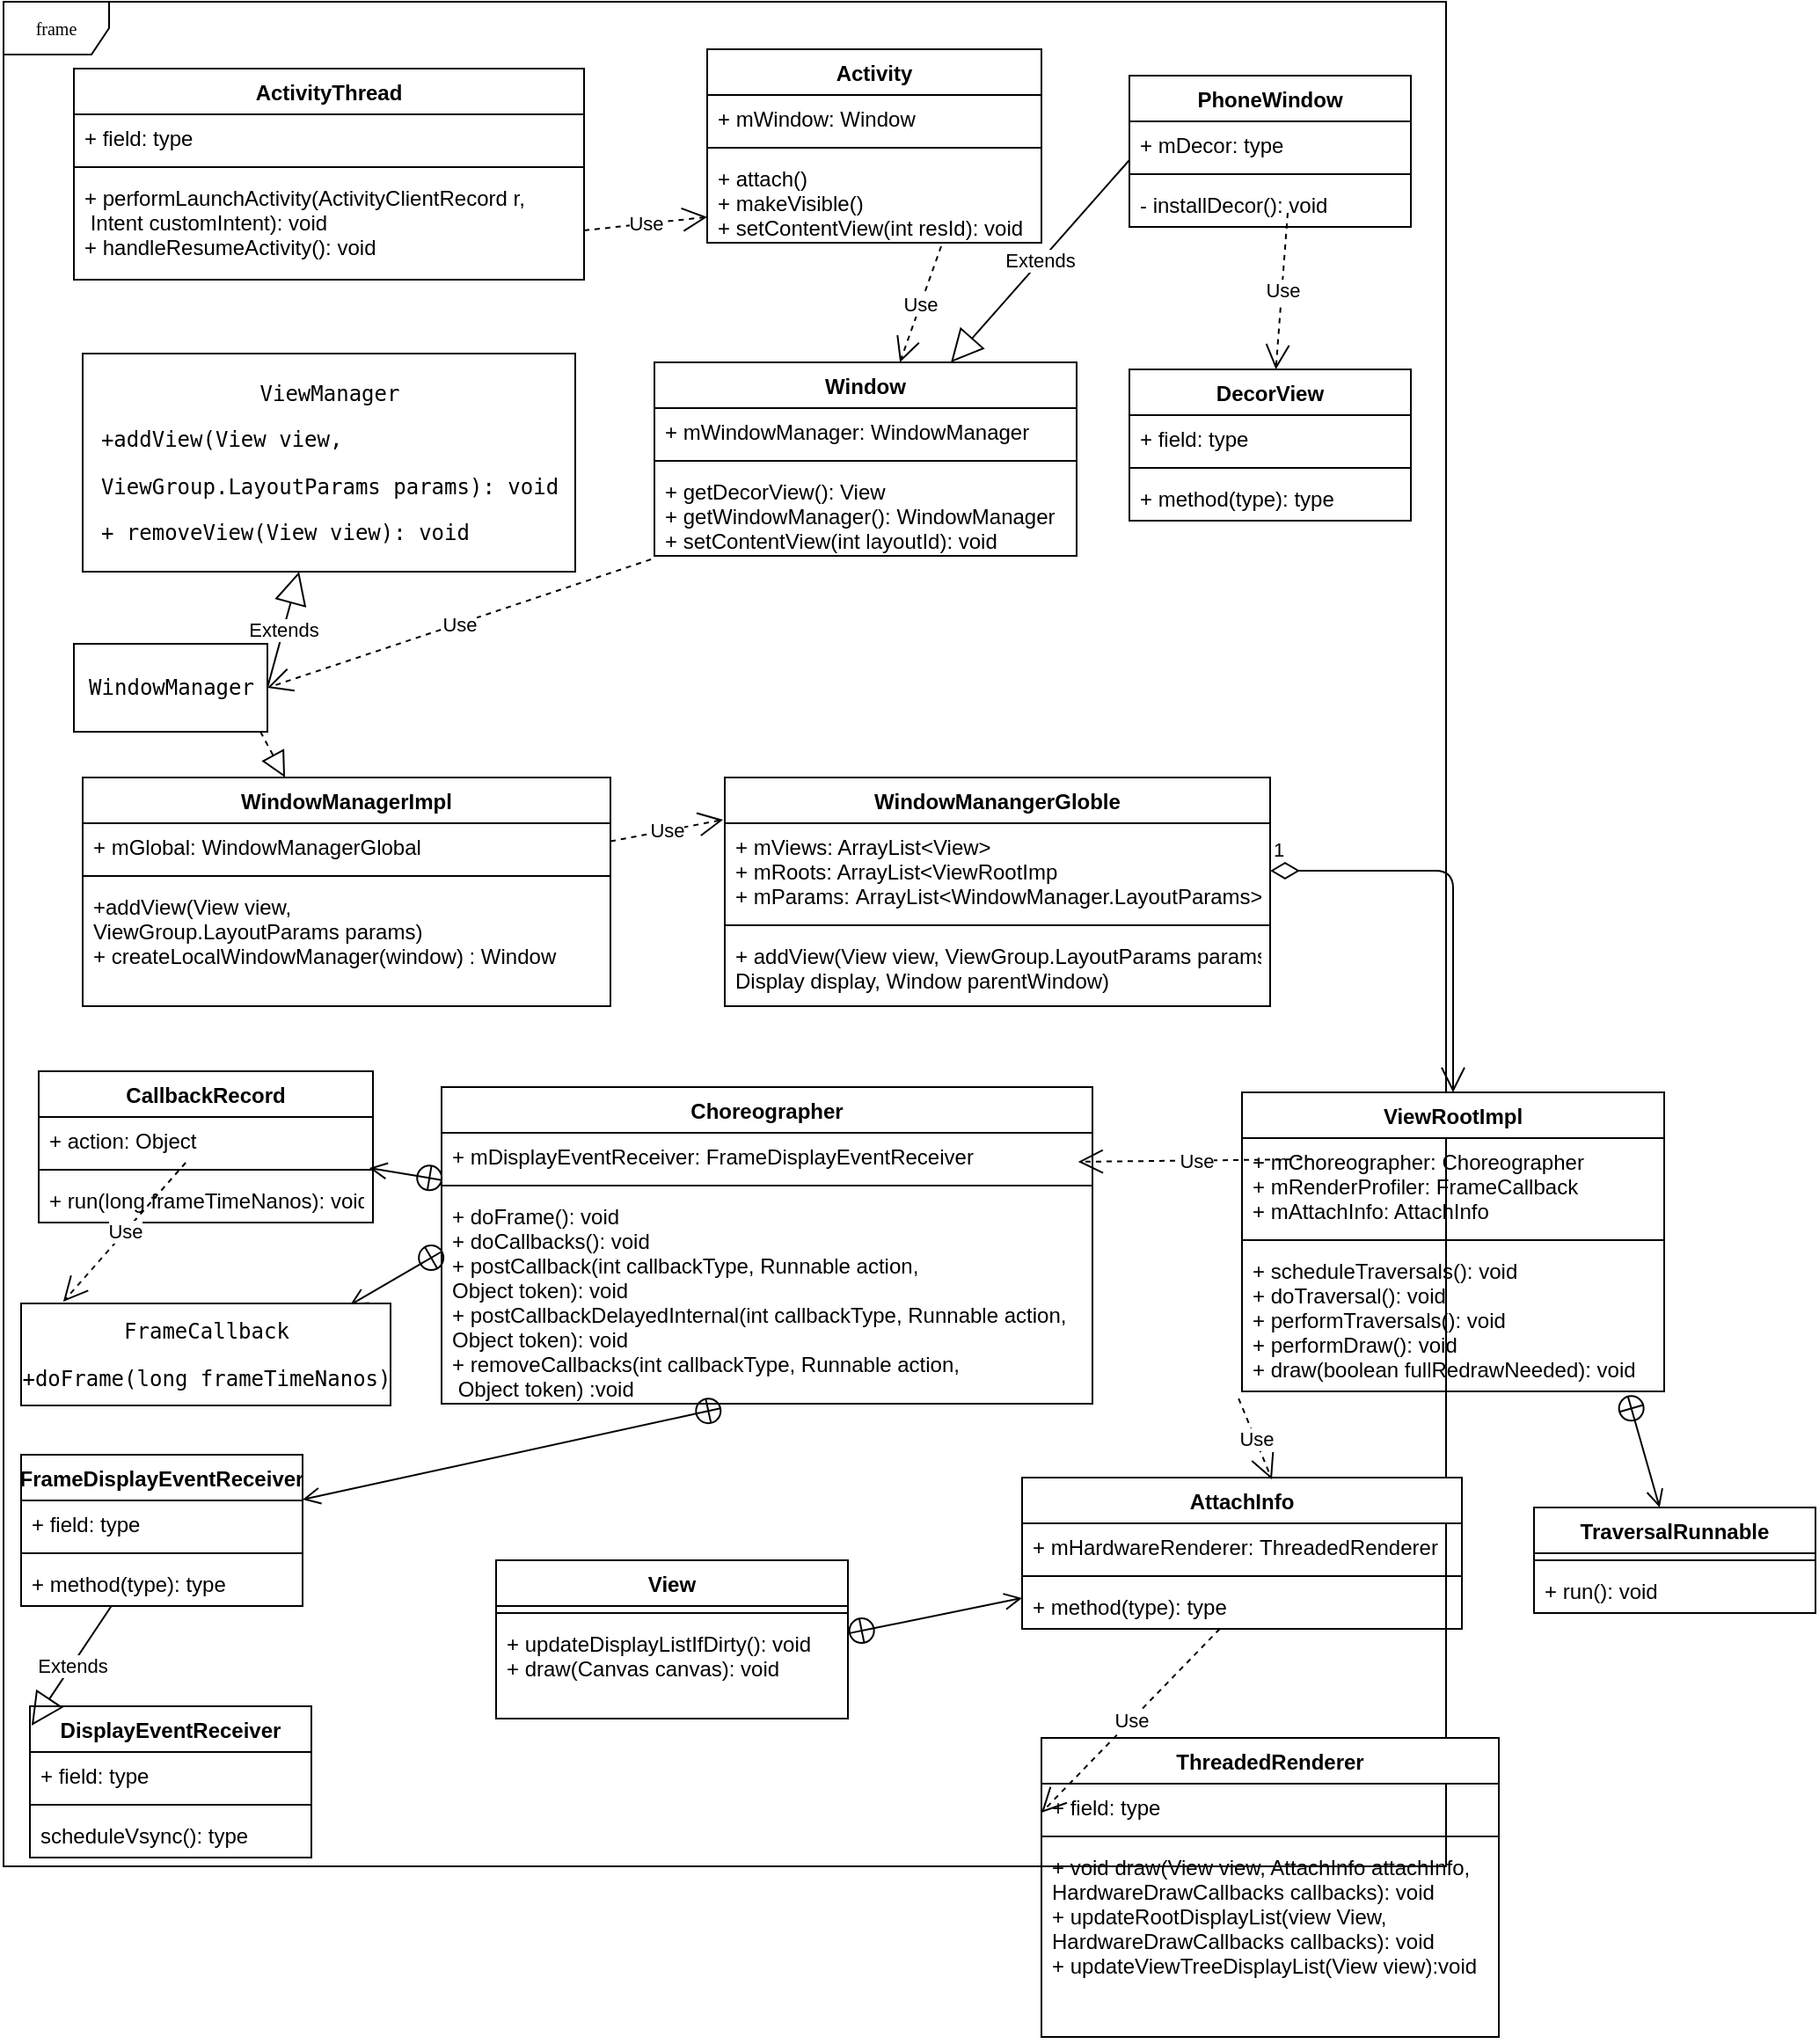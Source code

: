 <mxfile version="10.7.7" type="device"><diagram name="Page-1" id="c4acf3e9-155e-7222-9cf6-157b1a14988f"><mxGraphModel dx="1074" dy="840" grid="1" gridSize="10" guides="1" tooltips="1" connect="1" arrows="1" fold="1" page="1" pageScale="1" pageWidth="850" pageHeight="1100" background="#ffffff" math="0" shadow="0"><root><mxCell id="0"/><mxCell id="1" parent="0"/><mxCell id="17acba5748e5396b-1" value="frame" style="shape=umlFrame;whiteSpace=wrap;html=1;rounded=0;shadow=0;comic=0;labelBackgroundColor=none;strokeColor=#000000;strokeWidth=1;fillColor=#ffffff;fontFamily=Verdana;fontSize=10;fontColor=#000000;align=center;" parent="1" vertex="1"><mxGeometry x="20" y="20" width="820" height="1060" as="geometry"/></mxCell><mxCell id="SF7Jw3ebHpqlBqLPsPis-1" value="Activity" style="swimlane;fontStyle=1;align=center;verticalAlign=top;childLayout=stackLayout;horizontal=1;startSize=26;horizontalStack=0;resizeParent=1;resizeParentMax=0;resizeLast=0;collapsible=1;marginBottom=0;" vertex="1" parent="1"><mxGeometry x="420" y="47" width="190" height="110" as="geometry"/></mxCell><mxCell id="SF7Jw3ebHpqlBqLPsPis-2" value="+ mWindow: Window &#10;" style="text;strokeColor=none;fillColor=none;align=left;verticalAlign=top;spacingLeft=4;spacingRight=4;overflow=hidden;rotatable=0;points=[[0,0.5],[1,0.5]];portConstraint=eastwest;" vertex="1" parent="SF7Jw3ebHpqlBqLPsPis-1"><mxGeometry y="26" width="190" height="26" as="geometry"/></mxCell><mxCell id="SF7Jw3ebHpqlBqLPsPis-3" value="" style="line;strokeWidth=1;fillColor=none;align=left;verticalAlign=middle;spacingTop=-1;spacingLeft=3;spacingRight=3;rotatable=0;labelPosition=right;points=[];portConstraint=eastwest;" vertex="1" parent="SF7Jw3ebHpqlBqLPsPis-1"><mxGeometry y="52" width="190" height="8" as="geometry"/></mxCell><mxCell id="SF7Jw3ebHpqlBqLPsPis-4" value="+ attach()&#10;+ makeVisible()&#10;+ setContentView(int resId): void&#10;" style="text;strokeColor=none;fillColor=none;align=left;verticalAlign=top;spacingLeft=4;spacingRight=4;overflow=hidden;rotatable=0;points=[[0,0.5],[1,0.5]];portConstraint=eastwest;" vertex="1" parent="SF7Jw3ebHpqlBqLPsPis-1"><mxGeometry y="60" width="190" height="50" as="geometry"/></mxCell><mxCell id="SF7Jw3ebHpqlBqLPsPis-5" value="Window" style="swimlane;fontStyle=1;align=center;verticalAlign=top;childLayout=stackLayout;horizontal=1;startSize=26;horizontalStack=0;resizeParent=1;resizeParentMax=0;resizeLast=0;collapsible=1;marginBottom=0;" vertex="1" parent="1"><mxGeometry x="390" y="225" width="240" height="110" as="geometry"/></mxCell><mxCell id="SF7Jw3ebHpqlBqLPsPis-6" value="+ mWindowManager: WindowManager&#10;" style="text;strokeColor=none;fillColor=none;align=left;verticalAlign=top;spacingLeft=4;spacingRight=4;overflow=hidden;rotatable=0;points=[[0,0.5],[1,0.5]];portConstraint=eastwest;" vertex="1" parent="SF7Jw3ebHpqlBqLPsPis-5"><mxGeometry y="26" width="240" height="26" as="geometry"/></mxCell><mxCell id="SF7Jw3ebHpqlBqLPsPis-7" value="" style="line;strokeWidth=1;fillColor=none;align=left;verticalAlign=middle;spacingTop=-1;spacingLeft=3;spacingRight=3;rotatable=0;labelPosition=right;points=[];portConstraint=eastwest;" vertex="1" parent="SF7Jw3ebHpqlBqLPsPis-5"><mxGeometry y="52" width="240" height="8" as="geometry"/></mxCell><mxCell id="SF7Jw3ebHpqlBqLPsPis-8" value="+ getDecorView(): View&#10;+ getWindowManager(): WindowManager&#10;+ setContentView(int layoutId): void" style="text;strokeColor=none;fillColor=none;align=left;verticalAlign=top;spacingLeft=4;spacingRight=4;overflow=hidden;rotatable=0;points=[[0,0.5],[1,0.5]];portConstraint=eastwest;" vertex="1" parent="SF7Jw3ebHpqlBqLPsPis-5"><mxGeometry y="60" width="240" height="50" as="geometry"/></mxCell><mxCell id="SF7Jw3ebHpqlBqLPsPis-9" value="PhoneWindow&#10;&#10;" style="swimlane;fontStyle=1;align=center;verticalAlign=top;childLayout=stackLayout;horizontal=1;startSize=26;horizontalStack=0;resizeParent=1;resizeParentMax=0;resizeLast=0;collapsible=1;marginBottom=0;" vertex="1" parent="1"><mxGeometry x="660" y="62" width="160" height="86" as="geometry"/></mxCell><mxCell id="SF7Jw3ebHpqlBqLPsPis-10" value="+ mDecor: type&#10;" style="text;strokeColor=none;fillColor=none;align=left;verticalAlign=top;spacingLeft=4;spacingRight=4;overflow=hidden;rotatable=0;points=[[0,0.5],[1,0.5]];portConstraint=eastwest;" vertex="1" parent="SF7Jw3ebHpqlBqLPsPis-9"><mxGeometry y="26" width="160" height="26" as="geometry"/></mxCell><mxCell id="SF7Jw3ebHpqlBqLPsPis-64" value="Extends" style="endArrow=block;endSize=16;endFill=0;html=1;" edge="1" parent="SF7Jw3ebHpqlBqLPsPis-9" target="SF7Jw3ebHpqlBqLPsPis-5"><mxGeometry width="160" relative="1" as="geometry"><mxPoint y="48" as="sourcePoint"/><mxPoint x="160" y="48" as="targetPoint"/></mxGeometry></mxCell><mxCell id="SF7Jw3ebHpqlBqLPsPis-11" value="" style="line;strokeWidth=1;fillColor=none;align=left;verticalAlign=middle;spacingTop=-1;spacingLeft=3;spacingRight=3;rotatable=0;labelPosition=right;points=[];portConstraint=eastwest;" vertex="1" parent="SF7Jw3ebHpqlBqLPsPis-9"><mxGeometry y="52" width="160" height="8" as="geometry"/></mxCell><mxCell id="SF7Jw3ebHpqlBqLPsPis-12" value="- installDecor(): void&#10;" style="text;strokeColor=none;fillColor=none;align=left;verticalAlign=top;spacingLeft=4;spacingRight=4;overflow=hidden;rotatable=0;points=[[0,0.5],[1,0.5]];portConstraint=eastwest;" vertex="1" parent="SF7Jw3ebHpqlBqLPsPis-9"><mxGeometry y="60" width="160" height="26" as="geometry"/></mxCell><mxCell id="SF7Jw3ebHpqlBqLPsPis-70" value="Use" style="endArrow=open;endSize=12;dashed=1;html=1;" edge="1" parent="SF7Jw3ebHpqlBqLPsPis-9" target="SF7Jw3ebHpqlBqLPsPis-13"><mxGeometry width="160" relative="1" as="geometry"><mxPoint x="90" y="78" as="sourcePoint"/><mxPoint x="250" y="78" as="targetPoint"/></mxGeometry></mxCell><mxCell id="SF7Jw3ebHpqlBqLPsPis-13" value="DecorView" style="swimlane;fontStyle=1;align=center;verticalAlign=top;childLayout=stackLayout;horizontal=1;startSize=26;horizontalStack=0;resizeParent=1;resizeParentMax=0;resizeLast=0;collapsible=1;marginBottom=0;" vertex="1" parent="1"><mxGeometry x="660" y="229" width="160" height="86" as="geometry"/></mxCell><mxCell id="SF7Jw3ebHpqlBqLPsPis-14" value="+ field: type" style="text;strokeColor=none;fillColor=none;align=left;verticalAlign=top;spacingLeft=4;spacingRight=4;overflow=hidden;rotatable=0;points=[[0,0.5],[1,0.5]];portConstraint=eastwest;" vertex="1" parent="SF7Jw3ebHpqlBqLPsPis-13"><mxGeometry y="26" width="160" height="26" as="geometry"/></mxCell><mxCell id="SF7Jw3ebHpqlBqLPsPis-15" value="" style="line;strokeWidth=1;fillColor=none;align=left;verticalAlign=middle;spacingTop=-1;spacingLeft=3;spacingRight=3;rotatable=0;labelPosition=right;points=[];portConstraint=eastwest;" vertex="1" parent="SF7Jw3ebHpqlBqLPsPis-13"><mxGeometry y="52" width="160" height="8" as="geometry"/></mxCell><mxCell id="SF7Jw3ebHpqlBqLPsPis-16" value="+ method(type): type" style="text;strokeColor=none;fillColor=none;align=left;verticalAlign=top;spacingLeft=4;spacingRight=4;overflow=hidden;rotatable=0;points=[[0,0.5],[1,0.5]];portConstraint=eastwest;" vertex="1" parent="SF7Jw3ebHpqlBqLPsPis-13"><mxGeometry y="60" width="160" height="26" as="geometry"/></mxCell><mxCell id="SF7Jw3ebHpqlBqLPsPis-17" value="WindowManangerGloble" style="swimlane;fontStyle=1;align=center;verticalAlign=top;childLayout=stackLayout;horizontal=1;startSize=26;horizontalStack=0;resizeParent=1;resizeParentMax=0;resizeLast=0;collapsible=1;marginBottom=0;" vertex="1" parent="1"><mxGeometry x="430" y="461" width="310" height="130" as="geometry"/></mxCell><mxCell id="SF7Jw3ebHpqlBqLPsPis-18" value="+ mViews: ArrayList&lt;View&gt;&#10;+ mRoots: ArrayList&lt;ViewRootImp&#10;+ mParams: ArrayList&lt;WindowManager.LayoutParams&gt;&#10;" style="text;strokeColor=none;fillColor=none;align=left;verticalAlign=top;spacingLeft=4;spacingRight=4;overflow=hidden;rotatable=0;points=[[0,0.5],[1,0.5]];portConstraint=eastwest;" vertex="1" parent="SF7Jw3ebHpqlBqLPsPis-17"><mxGeometry y="26" width="310" height="54" as="geometry"/></mxCell><mxCell id="SF7Jw3ebHpqlBqLPsPis-19" value="" style="line;strokeWidth=1;fillColor=none;align=left;verticalAlign=middle;spacingTop=-1;spacingLeft=3;spacingRight=3;rotatable=0;labelPosition=right;points=[];portConstraint=eastwest;" vertex="1" parent="SF7Jw3ebHpqlBqLPsPis-17"><mxGeometry y="80" width="310" height="8" as="geometry"/></mxCell><mxCell id="SF7Jw3ebHpqlBqLPsPis-20" value="+ addView(View view, ViewGroup.LayoutParams params,&#10;Display display, Window parentWindow)" style="text;strokeColor=none;fillColor=none;align=left;verticalAlign=top;spacingLeft=4;spacingRight=4;overflow=hidden;rotatable=0;points=[[0,0.5],[1,0.5]];portConstraint=eastwest;" vertex="1" parent="SF7Jw3ebHpqlBqLPsPis-17"><mxGeometry y="88" width="310" height="42" as="geometry"/></mxCell><mxCell id="SF7Jw3ebHpqlBqLPsPis-21" value="&lt;pre&gt;WindowManager&lt;/pre&gt;" style="html=1;" vertex="1" parent="1"><mxGeometry x="60" y="385" width="110" height="50" as="geometry"/></mxCell><mxCell id="SF7Jw3ebHpqlBqLPsPis-22" value="WindowManagerImpl" style="swimlane;fontStyle=1;align=center;verticalAlign=top;childLayout=stackLayout;horizontal=1;startSize=26;horizontalStack=0;resizeParent=1;resizeParentMax=0;resizeLast=0;collapsible=1;marginBottom=0;" vertex="1" parent="1"><mxGeometry x="65" y="461" width="300" height="130" as="geometry"/></mxCell><mxCell id="SF7Jw3ebHpqlBqLPsPis-23" value="+ mGlobal: WindowManagerGlobal" style="text;strokeColor=none;fillColor=none;align=left;verticalAlign=top;spacingLeft=4;spacingRight=4;overflow=hidden;rotatable=0;points=[[0,0.5],[1,0.5]];portConstraint=eastwest;" vertex="1" parent="SF7Jw3ebHpqlBqLPsPis-22"><mxGeometry y="26" width="300" height="26" as="geometry"/></mxCell><mxCell id="SF7Jw3ebHpqlBqLPsPis-24" value="" style="line;strokeWidth=1;fillColor=none;align=left;verticalAlign=middle;spacingTop=-1;spacingLeft=3;spacingRight=3;rotatable=0;labelPosition=right;points=[];portConstraint=eastwest;" vertex="1" parent="SF7Jw3ebHpqlBqLPsPis-22"><mxGeometry y="52" width="300" height="8" as="geometry"/></mxCell><mxCell id="SF7Jw3ebHpqlBqLPsPis-25" value="+addView(View view, &#10;ViewGroup.LayoutParams params)&#10;+ createLocalWindowManager(window) : Window" style="text;strokeColor=none;fillColor=none;align=left;verticalAlign=top;spacingLeft=4;spacingRight=4;overflow=hidden;rotatable=0;points=[[0,0.5],[1,0.5]];portConstraint=eastwest;" vertex="1" parent="SF7Jw3ebHpqlBqLPsPis-22"><mxGeometry y="60" width="300" height="70" as="geometry"/></mxCell><mxCell id="SF7Jw3ebHpqlBqLPsPis-26" value="ViewRootImpl" style="swimlane;fontStyle=1;align=center;verticalAlign=top;childLayout=stackLayout;horizontal=1;startSize=26;horizontalStack=0;resizeParent=1;resizeParentMax=0;resizeLast=0;collapsible=1;marginBottom=0;" vertex="1" parent="1"><mxGeometry x="724" y="640" width="240" height="170" as="geometry"/></mxCell><mxCell id="SF7Jw3ebHpqlBqLPsPis-93" value="Use" style="endArrow=open;endSize=12;dashed=1;html=1;entryX=0.978;entryY=0.236;entryDx=0;entryDy=0;entryPerimeter=0;" edge="1" parent="SF7Jw3ebHpqlBqLPsPis-26" target="SF7Jw3ebHpqlBqLPsPis-34"><mxGeometry width="160" relative="1" as="geometry"><mxPoint x="40" y="38" as="sourcePoint"/><mxPoint x="200" y="38" as="targetPoint"/></mxGeometry></mxCell><mxCell id="SF7Jw3ebHpqlBqLPsPis-27" value="+ mChoreographer: Choreographer&#10;+ mRenderProfiler: FrameCallback&#10;+ mAttachInfo: AttachInfo" style="text;strokeColor=none;fillColor=none;align=left;verticalAlign=top;spacingLeft=4;spacingRight=4;overflow=hidden;rotatable=0;points=[[0,0.5],[1,0.5]];portConstraint=eastwest;" vertex="1" parent="SF7Jw3ebHpqlBqLPsPis-26"><mxGeometry y="26" width="240" height="54" as="geometry"/></mxCell><mxCell id="SF7Jw3ebHpqlBqLPsPis-28" value="" style="line;strokeWidth=1;fillColor=none;align=left;verticalAlign=middle;spacingTop=-1;spacingLeft=3;spacingRight=3;rotatable=0;labelPosition=right;points=[];portConstraint=eastwest;" vertex="1" parent="SF7Jw3ebHpqlBqLPsPis-26"><mxGeometry y="80" width="240" height="8" as="geometry"/></mxCell><mxCell id="SF7Jw3ebHpqlBqLPsPis-29" value="+ scheduleTraversals(): void&#10;+ doTraversal(): void&#10;+ performTraversals(): void&#10;+ performDraw(): void&#10;+ draw(boolean fullRedrawNeeded): void" style="text;strokeColor=none;fillColor=none;align=left;verticalAlign=top;spacingLeft=4;spacingRight=4;overflow=hidden;rotatable=0;points=[[0,0.5],[1,0.5]];portConstraint=eastwest;" vertex="1" parent="SF7Jw3ebHpqlBqLPsPis-26"><mxGeometry y="88" width="240" height="82" as="geometry"/></mxCell><mxCell id="SF7Jw3ebHpqlBqLPsPis-30" value="DisplayEventReceiver" style="swimlane;fontStyle=1;align=center;verticalAlign=top;childLayout=stackLayout;horizontal=1;startSize=26;horizontalStack=0;resizeParent=1;resizeParentMax=0;resizeLast=0;collapsible=1;marginBottom=0;" vertex="1" parent="1"><mxGeometry x="35" y="989" width="160" height="86" as="geometry"/></mxCell><mxCell id="SF7Jw3ebHpqlBqLPsPis-31" value="+ field: type" style="text;strokeColor=none;fillColor=none;align=left;verticalAlign=top;spacingLeft=4;spacingRight=4;overflow=hidden;rotatable=0;points=[[0,0.5],[1,0.5]];portConstraint=eastwest;" vertex="1" parent="SF7Jw3ebHpqlBqLPsPis-30"><mxGeometry y="26" width="160" height="26" as="geometry"/></mxCell><mxCell id="SF7Jw3ebHpqlBqLPsPis-32" value="" style="line;strokeWidth=1;fillColor=none;align=left;verticalAlign=middle;spacingTop=-1;spacingLeft=3;spacingRight=3;rotatable=0;labelPosition=right;points=[];portConstraint=eastwest;" vertex="1" parent="SF7Jw3ebHpqlBqLPsPis-30"><mxGeometry y="52" width="160" height="8" as="geometry"/></mxCell><mxCell id="SF7Jw3ebHpqlBqLPsPis-33" value="scheduleVsync(): type" style="text;strokeColor=none;fillColor=none;align=left;verticalAlign=top;spacingLeft=4;spacingRight=4;overflow=hidden;rotatable=0;points=[[0,0.5],[1,0.5]];portConstraint=eastwest;" vertex="1" parent="SF7Jw3ebHpqlBqLPsPis-30"><mxGeometry y="60" width="160" height="26" as="geometry"/></mxCell><mxCell id="SF7Jw3ebHpqlBqLPsPis-34" value="Choreographer" style="swimlane;fontStyle=1;align=center;verticalAlign=top;childLayout=stackLayout;horizontal=1;startSize=26;horizontalStack=0;resizeParent=1;resizeParentMax=0;resizeLast=0;collapsible=1;marginBottom=0;" vertex="1" parent="1"><mxGeometry x="269" y="637" width="370" height="180" as="geometry"/></mxCell><mxCell id="SF7Jw3ebHpqlBqLPsPis-35" value="+ mDisplayEventReceiver: FrameDisplayEventReceiver&#10;" style="text;strokeColor=none;fillColor=none;align=left;verticalAlign=top;spacingLeft=4;spacingRight=4;overflow=hidden;rotatable=0;points=[[0,0.5],[1,0.5]];portConstraint=eastwest;" vertex="1" parent="SF7Jw3ebHpqlBqLPsPis-34"><mxGeometry y="26" width="370" height="26" as="geometry"/></mxCell><mxCell id="SF7Jw3ebHpqlBqLPsPis-90" value="" style="endArrow=open;startArrow=circlePlus;endFill=0;startFill=0;endSize=8;html=1;entryX=0.989;entryY=1.115;entryDx=0;entryDy=0;entryPerimeter=0;" edge="1" parent="SF7Jw3ebHpqlBqLPsPis-34" target="SF7Jw3ebHpqlBqLPsPis-81"><mxGeometry width="160" relative="1" as="geometry"><mxPoint x="1" y="53" as="sourcePoint"/><mxPoint x="161" y="53" as="targetPoint"/></mxGeometry></mxCell><mxCell id="SF7Jw3ebHpqlBqLPsPis-36" value="" style="line;strokeWidth=1;fillColor=none;align=left;verticalAlign=middle;spacingTop=-1;spacingLeft=3;spacingRight=3;rotatable=0;labelPosition=right;points=[];portConstraint=eastwest;" vertex="1" parent="SF7Jw3ebHpqlBqLPsPis-34"><mxGeometry y="52" width="370" height="8" as="geometry"/></mxCell><mxCell id="SF7Jw3ebHpqlBqLPsPis-37" value="+ doFrame(): void&#10;+ doCallbacks(): void&#10;+ postCallback(int callbackType, Runnable action, &#10;Object token): void&#10;+ postCallbackDelayedInternal(int callbackType, Runnable action, &#10;Object token): void&#10;+ removeCallbacks(int callbackType, Runnable action,&#10; Object token) :void" style="text;strokeColor=none;fillColor=none;align=left;verticalAlign=top;spacingLeft=4;spacingRight=4;overflow=hidden;rotatable=0;points=[[0,0.5],[1,0.5]];portConstraint=eastwest;" vertex="1" parent="SF7Jw3ebHpqlBqLPsPis-34"><mxGeometry y="60" width="370" height="120" as="geometry"/></mxCell><mxCell id="SF7Jw3ebHpqlBqLPsPis-89" value="" style="endArrow=open;startArrow=circlePlus;endFill=0;startFill=0;endSize=8;html=1;entryX=0.89;entryY=0.017;entryDx=0;entryDy=0;entryPerimeter=0;" edge="1" parent="SF7Jw3ebHpqlBqLPsPis-34" target="SF7Jw3ebHpqlBqLPsPis-84"><mxGeometry width="160" relative="1" as="geometry"><mxPoint x="1" y="93" as="sourcePoint"/><mxPoint x="161" y="93" as="targetPoint"/></mxGeometry></mxCell><mxCell id="SF7Jw3ebHpqlBqLPsPis-44" value="FrameDisplayEventReceiver" style="swimlane;fontStyle=1;align=center;verticalAlign=top;childLayout=stackLayout;horizontal=1;startSize=26;horizontalStack=0;resizeParent=1;resizeParentMax=0;resizeLast=0;collapsible=1;marginBottom=0;" vertex="1" parent="1"><mxGeometry x="30" y="846" width="160" height="86" as="geometry"/></mxCell><mxCell id="SF7Jw3ebHpqlBqLPsPis-45" value="+ field: type" style="text;strokeColor=none;fillColor=none;align=left;verticalAlign=top;spacingLeft=4;spacingRight=4;overflow=hidden;rotatable=0;points=[[0,0.5],[1,0.5]];portConstraint=eastwest;" vertex="1" parent="SF7Jw3ebHpqlBqLPsPis-44"><mxGeometry y="26" width="160" height="26" as="geometry"/></mxCell><mxCell id="SF7Jw3ebHpqlBqLPsPis-46" value="" style="line;strokeWidth=1;fillColor=none;align=left;verticalAlign=middle;spacingTop=-1;spacingLeft=3;spacingRight=3;rotatable=0;labelPosition=right;points=[];portConstraint=eastwest;" vertex="1" parent="SF7Jw3ebHpqlBqLPsPis-44"><mxGeometry y="52" width="160" height="8" as="geometry"/></mxCell><mxCell id="SF7Jw3ebHpqlBqLPsPis-47" value="+ method(type): type" style="text;strokeColor=none;fillColor=none;align=left;verticalAlign=top;spacingLeft=4;spacingRight=4;overflow=hidden;rotatable=0;points=[[0,0.5],[1,0.5]];portConstraint=eastwest;" vertex="1" parent="SF7Jw3ebHpqlBqLPsPis-44"><mxGeometry y="60" width="160" height="26" as="geometry"/></mxCell><mxCell id="SF7Jw3ebHpqlBqLPsPis-50" value="" style="endArrow=block;dashed=1;endFill=0;endSize=12;html=1;exitX=0.964;exitY=1;exitDx=0;exitDy=0;exitPerimeter=0;" edge="1" parent="1" source="SF7Jw3ebHpqlBqLPsPis-21" target="SF7Jw3ebHpqlBqLPsPis-22"><mxGeometry width="160" relative="1" as="geometry"><mxPoint x="180" y="455.5" as="sourcePoint"/><mxPoint x="340" y="455.5" as="targetPoint"/></mxGeometry></mxCell><mxCell id="SF7Jw3ebHpqlBqLPsPis-51" value="ThreadedRenderer" style="swimlane;fontStyle=1;align=center;verticalAlign=top;childLayout=stackLayout;horizontal=1;startSize=26;horizontalStack=0;resizeParent=1;resizeParentMax=0;resizeLast=0;collapsible=1;marginBottom=0;" vertex="1" parent="1"><mxGeometry x="610" y="1007" width="260" height="170" as="geometry"/></mxCell><mxCell id="SF7Jw3ebHpqlBqLPsPis-52" value="+ field: type" style="text;strokeColor=none;fillColor=none;align=left;verticalAlign=top;spacingLeft=4;spacingRight=4;overflow=hidden;rotatable=0;points=[[0,0.5],[1,0.5]];portConstraint=eastwest;" vertex="1" parent="SF7Jw3ebHpqlBqLPsPis-51"><mxGeometry y="26" width="260" height="26" as="geometry"/></mxCell><mxCell id="SF7Jw3ebHpqlBqLPsPis-53" value="" style="line;strokeWidth=1;fillColor=none;align=left;verticalAlign=middle;spacingTop=-1;spacingLeft=3;spacingRight=3;rotatable=0;labelPosition=right;points=[];portConstraint=eastwest;" vertex="1" parent="SF7Jw3ebHpqlBqLPsPis-51"><mxGeometry y="52" width="260" height="8" as="geometry"/></mxCell><mxCell id="SF7Jw3ebHpqlBqLPsPis-54" value="+ void draw(View view, AttachInfo attachInfo, &#10;HardwareDrawCallbacks callbacks): void&#10;+ updateRootDisplayList(view View, &#10;HardwareDrawCallbacks callbacks): void&#10;+ updateViewTreeDisplayList(View view):void" style="text;strokeColor=none;fillColor=none;align=left;verticalAlign=top;spacingLeft=4;spacingRight=4;overflow=hidden;rotatable=0;points=[[0,0.5],[1,0.5]];portConstraint=eastwest;" vertex="1" parent="SF7Jw3ebHpqlBqLPsPis-51"><mxGeometry y="60" width="260" height="110" as="geometry"/></mxCell><mxCell id="SF7Jw3ebHpqlBqLPsPis-55" value="ActivityThread" style="swimlane;fontStyle=1;align=center;verticalAlign=top;childLayout=stackLayout;horizontal=1;startSize=26;horizontalStack=0;resizeParent=1;resizeParentMax=0;resizeLast=0;collapsible=1;marginBottom=0;" vertex="1" parent="1"><mxGeometry x="60" y="58" width="290" height="120" as="geometry"/></mxCell><mxCell id="SF7Jw3ebHpqlBqLPsPis-56" value="+ field: type" style="text;strokeColor=none;fillColor=none;align=left;verticalAlign=top;spacingLeft=4;spacingRight=4;overflow=hidden;rotatable=0;points=[[0,0.5],[1,0.5]];portConstraint=eastwest;" vertex="1" parent="SF7Jw3ebHpqlBqLPsPis-55"><mxGeometry y="26" width="290" height="26" as="geometry"/></mxCell><mxCell id="SF7Jw3ebHpqlBqLPsPis-57" value="" style="line;strokeWidth=1;fillColor=none;align=left;verticalAlign=middle;spacingTop=-1;spacingLeft=3;spacingRight=3;rotatable=0;labelPosition=right;points=[];portConstraint=eastwest;" vertex="1" parent="SF7Jw3ebHpqlBqLPsPis-55"><mxGeometry y="52" width="290" height="8" as="geometry"/></mxCell><mxCell id="SF7Jw3ebHpqlBqLPsPis-58" value="+ performLaunchActivity(ActivityClientRecord r,&#10; Intent customIntent): void&#10;+ handleResumeActivity(): void" style="text;strokeColor=none;fillColor=none;align=left;verticalAlign=top;spacingLeft=4;spacingRight=4;overflow=hidden;rotatable=0;points=[[0,0.5],[1,0.5]];portConstraint=eastwest;" vertex="1" parent="SF7Jw3ebHpqlBqLPsPis-55"><mxGeometry y="60" width="290" height="60" as="geometry"/></mxCell><mxCell id="SF7Jw3ebHpqlBqLPsPis-67" value="&lt;pre&gt;ViewManager&lt;/pre&gt;&lt;pre style=&quot;text-align: left&quot;&gt;+addView&lt;span&gt;(View view&lt;/span&gt;&lt;span&gt;, &lt;/span&gt;&lt;/pre&gt;&lt;pre style=&quot;text-align: left&quot;&gt;&lt;span&gt;ViewGroup.LayoutParams params): void&lt;/span&gt;&lt;/pre&gt;&lt;pre style=&quot;text-align: left&quot;&gt;&lt;span&gt;+ &lt;/span&gt;removeView&lt;span&gt;(View view): void&lt;/span&gt;&lt;/pre&gt;" style="html=1;" vertex="1" parent="1"><mxGeometry x="65" y="220" width="280" height="124" as="geometry"/></mxCell><mxCell id="SF7Jw3ebHpqlBqLPsPis-68" value="Extends" style="endArrow=block;endSize=16;endFill=0;html=1;" edge="1" parent="1" target="SF7Jw3ebHpqlBqLPsPis-67"><mxGeometry width="160" relative="1" as="geometry"><mxPoint x="170" y="410" as="sourcePoint"/><mxPoint x="330" y="420" as="targetPoint"/></mxGeometry></mxCell><mxCell id="SF7Jw3ebHpqlBqLPsPis-71" value="Use" style="endArrow=open;endSize=12;dashed=1;html=1;entryX=-0.003;entryY=-0.037;entryDx=0;entryDy=0;entryPerimeter=0;" edge="1" parent="1" source="SF7Jw3ebHpqlBqLPsPis-22" target="SF7Jw3ebHpqlBqLPsPis-18"><mxGeometry width="160" relative="1" as="geometry"><mxPoint x="330" y="530" as="sourcePoint"/><mxPoint x="490" y="530" as="targetPoint"/></mxGeometry></mxCell><mxCell id="SF7Jw3ebHpqlBqLPsPis-69" value="Use" style="endArrow=open;endSize=12;dashed=1;html=1;exitX=0.7;exitY=1.04;exitDx=0;exitDy=0;exitPerimeter=0;" edge="1" parent="1" source="SF7Jw3ebHpqlBqLPsPis-4" target="SF7Jw3ebHpqlBqLPsPis-5"><mxGeometry width="160" relative="1" as="geometry"><mxPoint x="560" y="80" as="sourcePoint"/><mxPoint x="720" y="80" as="targetPoint"/></mxGeometry></mxCell><mxCell id="SF7Jw3ebHpqlBqLPsPis-72" value="Use" style="endArrow=open;endSize=12;dashed=1;html=1;entryX=1;entryY=0.5;entryDx=0;entryDy=0;exitX=-0.008;exitY=1.04;exitDx=0;exitDy=0;exitPerimeter=0;" edge="1" parent="1" source="SF7Jw3ebHpqlBqLPsPis-8" target="SF7Jw3ebHpqlBqLPsPis-21"><mxGeometry width="160" relative="1" as="geometry"><mxPoint x="410" y="325" as="sourcePoint"/><mxPoint x="570" y="325" as="targetPoint"/></mxGeometry></mxCell><mxCell id="SF7Jw3ebHpqlBqLPsPis-74" value="Use" style="endArrow=open;endSize=12;dashed=1;html=1;" edge="1" parent="1" target="SF7Jw3ebHpqlBqLPsPis-4"><mxGeometry width="160" relative="1" as="geometry"><mxPoint x="350" y="150" as="sourcePoint"/><mxPoint x="390" y="150" as="targetPoint"/></mxGeometry></mxCell><mxCell id="SF7Jw3ebHpqlBqLPsPis-76" value="TraversalRunnable" style="swimlane;fontStyle=1;align=center;verticalAlign=top;childLayout=stackLayout;horizontal=1;startSize=26;horizontalStack=0;resizeParent=1;resizeParentMax=0;resizeLast=0;collapsible=1;marginBottom=0;" vertex="1" parent="1"><mxGeometry x="890" y="876" width="160" height="60" as="geometry"/></mxCell><mxCell id="SF7Jw3ebHpqlBqLPsPis-78" value="" style="line;strokeWidth=1;fillColor=none;align=left;verticalAlign=middle;spacingTop=-1;spacingLeft=3;spacingRight=3;rotatable=0;labelPosition=right;points=[];portConstraint=eastwest;" vertex="1" parent="SF7Jw3ebHpqlBqLPsPis-76"><mxGeometry y="26" width="160" height="8" as="geometry"/></mxCell><mxCell id="SF7Jw3ebHpqlBqLPsPis-79" value="+ run(): void" style="text;strokeColor=none;fillColor=none;align=left;verticalAlign=top;spacingLeft=4;spacingRight=4;overflow=hidden;rotatable=0;points=[[0,0.5],[1,0.5]];portConstraint=eastwest;" vertex="1" parent="SF7Jw3ebHpqlBqLPsPis-76"><mxGeometry y="34" width="160" height="26" as="geometry"/></mxCell><mxCell id="SF7Jw3ebHpqlBqLPsPis-48" value="" style="endArrow=open;startArrow=circlePlus;endFill=0;startFill=0;endSize=8;html=1;exitX=0.431;exitY=1.02;exitDx=0;exitDy=0;exitPerimeter=0;" edge="1" parent="1" source="SF7Jw3ebHpqlBqLPsPis-37" target="SF7Jw3ebHpqlBqLPsPis-44"><mxGeometry width="160" relative="1" as="geometry"><mxPoint x="190" y="754" as="sourcePoint"/><mxPoint x="350" y="754" as="targetPoint"/></mxGeometry></mxCell><mxCell id="SF7Jw3ebHpqlBqLPsPis-49" value="Extends" style="endArrow=block;endSize=16;endFill=0;html=1;entryX=0.006;entryY=0.128;entryDx=0;entryDy=0;entryPerimeter=0;" edge="1" parent="1" source="SF7Jw3ebHpqlBqLPsPis-44" target="SF7Jw3ebHpqlBqLPsPis-30"><mxGeometry width="160" relative="1" as="geometry"><mxPoint x="155" y="936" as="sourcePoint"/><mxPoint x="127" y="1016" as="targetPoint"/></mxGeometry></mxCell><mxCell id="SF7Jw3ebHpqlBqLPsPis-80" value="CallbackRecord" style="swimlane;fontStyle=1;align=center;verticalAlign=top;childLayout=stackLayout;horizontal=1;startSize=26;horizontalStack=0;resizeParent=1;resizeParentMax=0;resizeLast=0;collapsible=1;marginBottom=0;" vertex="1" parent="1"><mxGeometry x="40" y="628" width="190" height="86" as="geometry"/></mxCell><mxCell id="SF7Jw3ebHpqlBqLPsPis-81" value="+ action: Object&#10;" style="text;strokeColor=none;fillColor=none;align=left;verticalAlign=top;spacingLeft=4;spacingRight=4;overflow=hidden;rotatable=0;points=[[0,0.5],[1,0.5]];portConstraint=eastwest;" vertex="1" parent="SF7Jw3ebHpqlBqLPsPis-80"><mxGeometry y="26" width="190" height="26" as="geometry"/></mxCell><mxCell id="SF7Jw3ebHpqlBqLPsPis-82" value="" style="line;strokeWidth=1;fillColor=none;align=left;verticalAlign=middle;spacingTop=-1;spacingLeft=3;spacingRight=3;rotatable=0;labelPosition=right;points=[];portConstraint=eastwest;" vertex="1" parent="SF7Jw3ebHpqlBqLPsPis-80"><mxGeometry y="52" width="190" height="8" as="geometry"/></mxCell><mxCell id="SF7Jw3ebHpqlBqLPsPis-83" value="+ run(long frameTimeNanos): void&#10;" style="text;strokeColor=none;fillColor=none;align=left;verticalAlign=top;spacingLeft=4;spacingRight=4;overflow=hidden;rotatable=0;points=[[0,0.5],[1,0.5]];portConstraint=eastwest;" vertex="1" parent="SF7Jw3ebHpqlBqLPsPis-80"><mxGeometry y="60" width="190" height="26" as="geometry"/></mxCell><mxCell id="SF7Jw3ebHpqlBqLPsPis-84" value="&lt;pre&gt;FrameCallback&lt;/pre&gt;&lt;pre&gt;&lt;pre&gt;&lt;span&gt;+doFrame&lt;/span&gt;(&lt;span&gt;long &lt;/span&gt;frameTimeNanos)&lt;/pre&gt;&lt;/pre&gt;" style="html=1;" vertex="1" parent="1"><mxGeometry x="30" y="760" width="210" height="58" as="geometry"/></mxCell><mxCell id="SF7Jw3ebHpqlBqLPsPis-88" value="1" style="endArrow=open;html=1;endSize=12;startArrow=diamondThin;startSize=14;startFill=0;edgeStyle=orthogonalEdgeStyle;align=left;verticalAlign=bottom;" edge="1" parent="1" source="SF7Jw3ebHpqlBqLPsPis-18" target="SF7Jw3ebHpqlBqLPsPis-26"><mxGeometry x="-1" y="3" relative="1" as="geometry"><mxPoint x="500" y="510" as="sourcePoint"/><mxPoint x="660" y="510" as="targetPoint"/><Array as="points"/></mxGeometry></mxCell><mxCell id="SF7Jw3ebHpqlBqLPsPis-91" value="Use" style="endArrow=open;endSize=12;dashed=1;html=1;entryX=0.114;entryY=-0.017;entryDx=0;entryDy=0;entryPerimeter=0;" edge="1" parent="1" source="SF7Jw3ebHpqlBqLPsPis-81" target="SF7Jw3ebHpqlBqLPsPis-84"><mxGeometry width="160" relative="1" as="geometry"><mxPoint x="60" y="680" as="sourcePoint"/><mxPoint x="220" y="680" as="targetPoint"/></mxGeometry></mxCell><mxCell id="SF7Jw3ebHpqlBqLPsPis-92" value="" style="endArrow=open;startArrow=circlePlus;endFill=0;startFill=0;endSize=8;html=1;exitX=0.913;exitY=1.024;exitDx=0;exitDy=0;exitPerimeter=0;" edge="1" parent="1" source="SF7Jw3ebHpqlBqLPsPis-29" target="SF7Jw3ebHpqlBqLPsPis-76"><mxGeometry width="160" relative="1" as="geometry"><mxPoint x="790" y="774.5" as="sourcePoint"/><mxPoint x="950" y="774.5" as="targetPoint"/></mxGeometry></mxCell><mxCell id="SF7Jw3ebHpqlBqLPsPis-94" value="View" style="swimlane;fontStyle=1;align=center;verticalAlign=top;childLayout=stackLayout;horizontal=1;startSize=26;horizontalStack=0;resizeParent=1;resizeParentMax=0;resizeLast=0;collapsible=1;marginBottom=0;" vertex="1" parent="1"><mxGeometry x="300" y="906" width="200" height="90" as="geometry"/></mxCell><mxCell id="SF7Jw3ebHpqlBqLPsPis-96" value="" style="line;strokeWidth=1;fillColor=none;align=left;verticalAlign=middle;spacingTop=-1;spacingLeft=3;spacingRight=3;rotatable=0;labelPosition=right;points=[];portConstraint=eastwest;" vertex="1" parent="SF7Jw3ebHpqlBqLPsPis-94"><mxGeometry y="26" width="200" height="8" as="geometry"/></mxCell><mxCell id="SF7Jw3ebHpqlBqLPsPis-97" value="+ updateDisplayListIfDirty(): void&#10;+ draw(Canvas canvas): void" style="text;strokeColor=none;fillColor=none;align=left;verticalAlign=top;spacingLeft=4;spacingRight=4;overflow=hidden;rotatable=0;points=[[0,0.5],[1,0.5]];portConstraint=eastwest;" vertex="1" parent="SF7Jw3ebHpqlBqLPsPis-94"><mxGeometry y="34" width="200" height="56" as="geometry"/></mxCell><mxCell id="SF7Jw3ebHpqlBqLPsPis-98" value="AttachInfo" style="swimlane;fontStyle=1;align=center;verticalAlign=top;childLayout=stackLayout;horizontal=1;startSize=26;horizontalStack=0;resizeParent=1;resizeParentMax=0;resizeLast=0;collapsible=1;marginBottom=0;" vertex="1" parent="1"><mxGeometry x="599" y="859" width="250" height="86" as="geometry"/></mxCell><mxCell id="SF7Jw3ebHpqlBqLPsPis-99" value="+ mHardwareRenderer: ThreadedRenderer" style="text;strokeColor=none;fillColor=none;align=left;verticalAlign=top;spacingLeft=4;spacingRight=4;overflow=hidden;rotatable=0;points=[[0,0.5],[1,0.5]];portConstraint=eastwest;" vertex="1" parent="SF7Jw3ebHpqlBqLPsPis-98"><mxGeometry y="26" width="250" height="26" as="geometry"/></mxCell><mxCell id="SF7Jw3ebHpqlBqLPsPis-100" value="" style="line;strokeWidth=1;fillColor=none;align=left;verticalAlign=middle;spacingTop=-1;spacingLeft=3;spacingRight=3;rotatable=0;labelPosition=right;points=[];portConstraint=eastwest;" vertex="1" parent="SF7Jw3ebHpqlBqLPsPis-98"><mxGeometry y="52" width="250" height="8" as="geometry"/></mxCell><mxCell id="SF7Jw3ebHpqlBqLPsPis-101" value="+ method(type): type" style="text;strokeColor=none;fillColor=none;align=left;verticalAlign=top;spacingLeft=4;spacingRight=4;overflow=hidden;rotatable=0;points=[[0,0.5],[1,0.5]];portConstraint=eastwest;" vertex="1" parent="SF7Jw3ebHpqlBqLPsPis-98"><mxGeometry y="60" width="250" height="26" as="geometry"/></mxCell><mxCell id="SF7Jw3ebHpqlBqLPsPis-103" value="" style="endArrow=open;startArrow=circlePlus;endFill=0;startFill=0;endSize=8;html=1;" edge="1" parent="1" source="SF7Jw3ebHpqlBqLPsPis-97" target="SF7Jw3ebHpqlBqLPsPis-98"><mxGeometry width="160" relative="1" as="geometry"><mxPoint x="330" y="920" as="sourcePoint"/><mxPoint x="490" y="920" as="targetPoint"/></mxGeometry></mxCell><mxCell id="SF7Jw3ebHpqlBqLPsPis-104" value="Use" style="endArrow=open;endSize=12;dashed=1;html=1;entryX=0;entryY=0.25;entryDx=0;entryDy=0;" edge="1" parent="1" source="SF7Jw3ebHpqlBqLPsPis-101" target="SF7Jw3ebHpqlBqLPsPis-51"><mxGeometry width="160" relative="1" as="geometry"><mxPoint x="829" y="901" as="sourcePoint"/><mxPoint x="989" y="901" as="targetPoint"/></mxGeometry></mxCell><mxCell id="SF7Jw3ebHpqlBqLPsPis-106" value="Use" style="endArrow=open;endSize=12;dashed=1;html=1;entryX=0.568;entryY=0.012;entryDx=0;entryDy=0;entryPerimeter=0;exitX=-0.008;exitY=1.049;exitDx=0;exitDy=0;exitPerimeter=0;" edge="1" parent="1" source="SF7Jw3ebHpqlBqLPsPis-29" target="SF7Jw3ebHpqlBqLPsPis-98"><mxGeometry width="160" relative="1" as="geometry"><mxPoint x="710" y="710" as="sourcePoint"/><mxPoint x="870" y="710" as="targetPoint"/></mxGeometry></mxCell></root></mxGraphModel></diagram></mxfile>